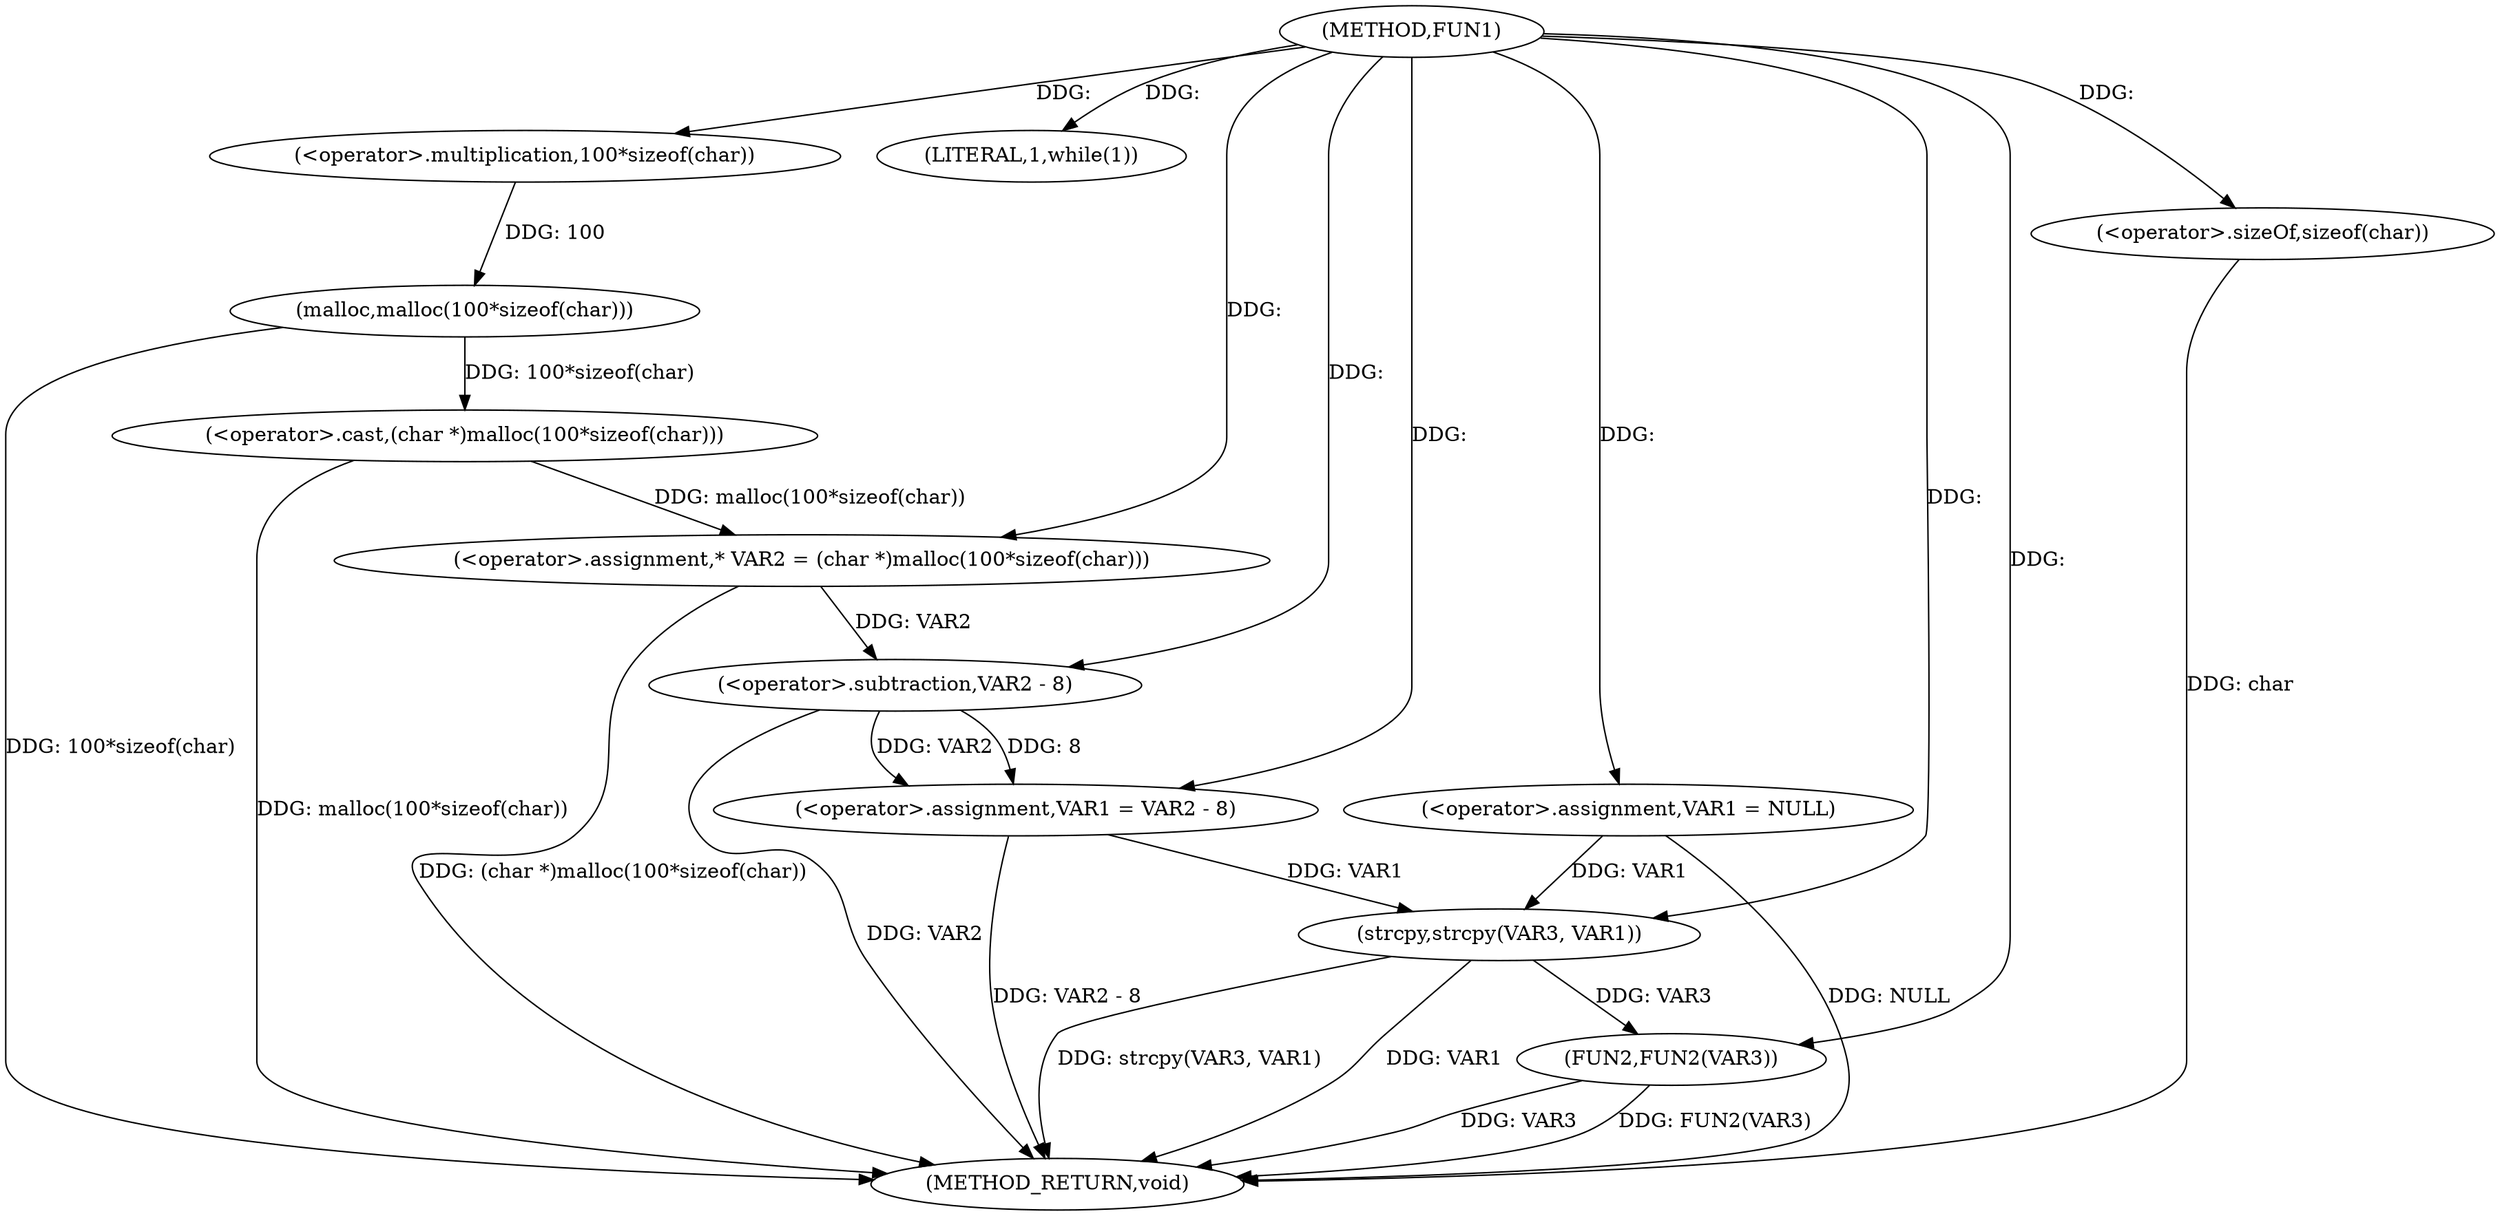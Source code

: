 digraph FUN1 {  
"1000100" [label = "(METHOD,FUN1)" ]
"1000133" [label = "(METHOD_RETURN,void)" ]
"1000103" [label = "(<operator>.assignment,VAR1 = NULL)" ]
"1000107" [label = "(LITERAL,1,while(1))" ]
"1000111" [label = "(<operator>.assignment,* VAR2 = (char *)malloc(100*sizeof(char)))" ]
"1000113" [label = "(<operator>.cast,(char *)malloc(100*sizeof(char)))" ]
"1000115" [label = "(malloc,malloc(100*sizeof(char)))" ]
"1000116" [label = "(<operator>.multiplication,100*sizeof(char))" ]
"1000118" [label = "(<operator>.sizeOf,sizeof(char))" ]
"1000120" [label = "(<operator>.assignment,VAR1 = VAR2 - 8)" ]
"1000122" [label = "(<operator>.subtraction,VAR2 - 8)" ]
"1000128" [label = "(strcpy,strcpy(VAR3, VAR1))" ]
"1000131" [label = "(FUN2,FUN2(VAR3))" ]
  "1000128" -> "1000133"  [ label = "DDG: VAR1"] 
  "1000103" -> "1000133"  [ label = "DDG: NULL"] 
  "1000113" -> "1000133"  [ label = "DDG: malloc(100*sizeof(char))"] 
  "1000120" -> "1000133"  [ label = "DDG: VAR2 - 8"] 
  "1000128" -> "1000133"  [ label = "DDG: strcpy(VAR3, VAR1)"] 
  "1000118" -> "1000133"  [ label = "DDG: char"] 
  "1000131" -> "1000133"  [ label = "DDG: FUN2(VAR3)"] 
  "1000122" -> "1000133"  [ label = "DDG: VAR2"] 
  "1000131" -> "1000133"  [ label = "DDG: VAR3"] 
  "1000111" -> "1000133"  [ label = "DDG: (char *)malloc(100*sizeof(char))"] 
  "1000115" -> "1000133"  [ label = "DDG: 100*sizeof(char)"] 
  "1000100" -> "1000103"  [ label = "DDG: "] 
  "1000100" -> "1000107"  [ label = "DDG: "] 
  "1000113" -> "1000111"  [ label = "DDG: malloc(100*sizeof(char))"] 
  "1000100" -> "1000111"  [ label = "DDG: "] 
  "1000115" -> "1000113"  [ label = "DDG: 100*sizeof(char)"] 
  "1000116" -> "1000115"  [ label = "DDG: 100"] 
  "1000100" -> "1000116"  [ label = "DDG: "] 
  "1000100" -> "1000118"  [ label = "DDG: "] 
  "1000122" -> "1000120"  [ label = "DDG: VAR2"] 
  "1000122" -> "1000120"  [ label = "DDG: 8"] 
  "1000100" -> "1000120"  [ label = "DDG: "] 
  "1000111" -> "1000122"  [ label = "DDG: VAR2"] 
  "1000100" -> "1000122"  [ label = "DDG: "] 
  "1000100" -> "1000128"  [ label = "DDG: "] 
  "1000103" -> "1000128"  [ label = "DDG: VAR1"] 
  "1000120" -> "1000128"  [ label = "DDG: VAR1"] 
  "1000128" -> "1000131"  [ label = "DDG: VAR3"] 
  "1000100" -> "1000131"  [ label = "DDG: "] 
}
